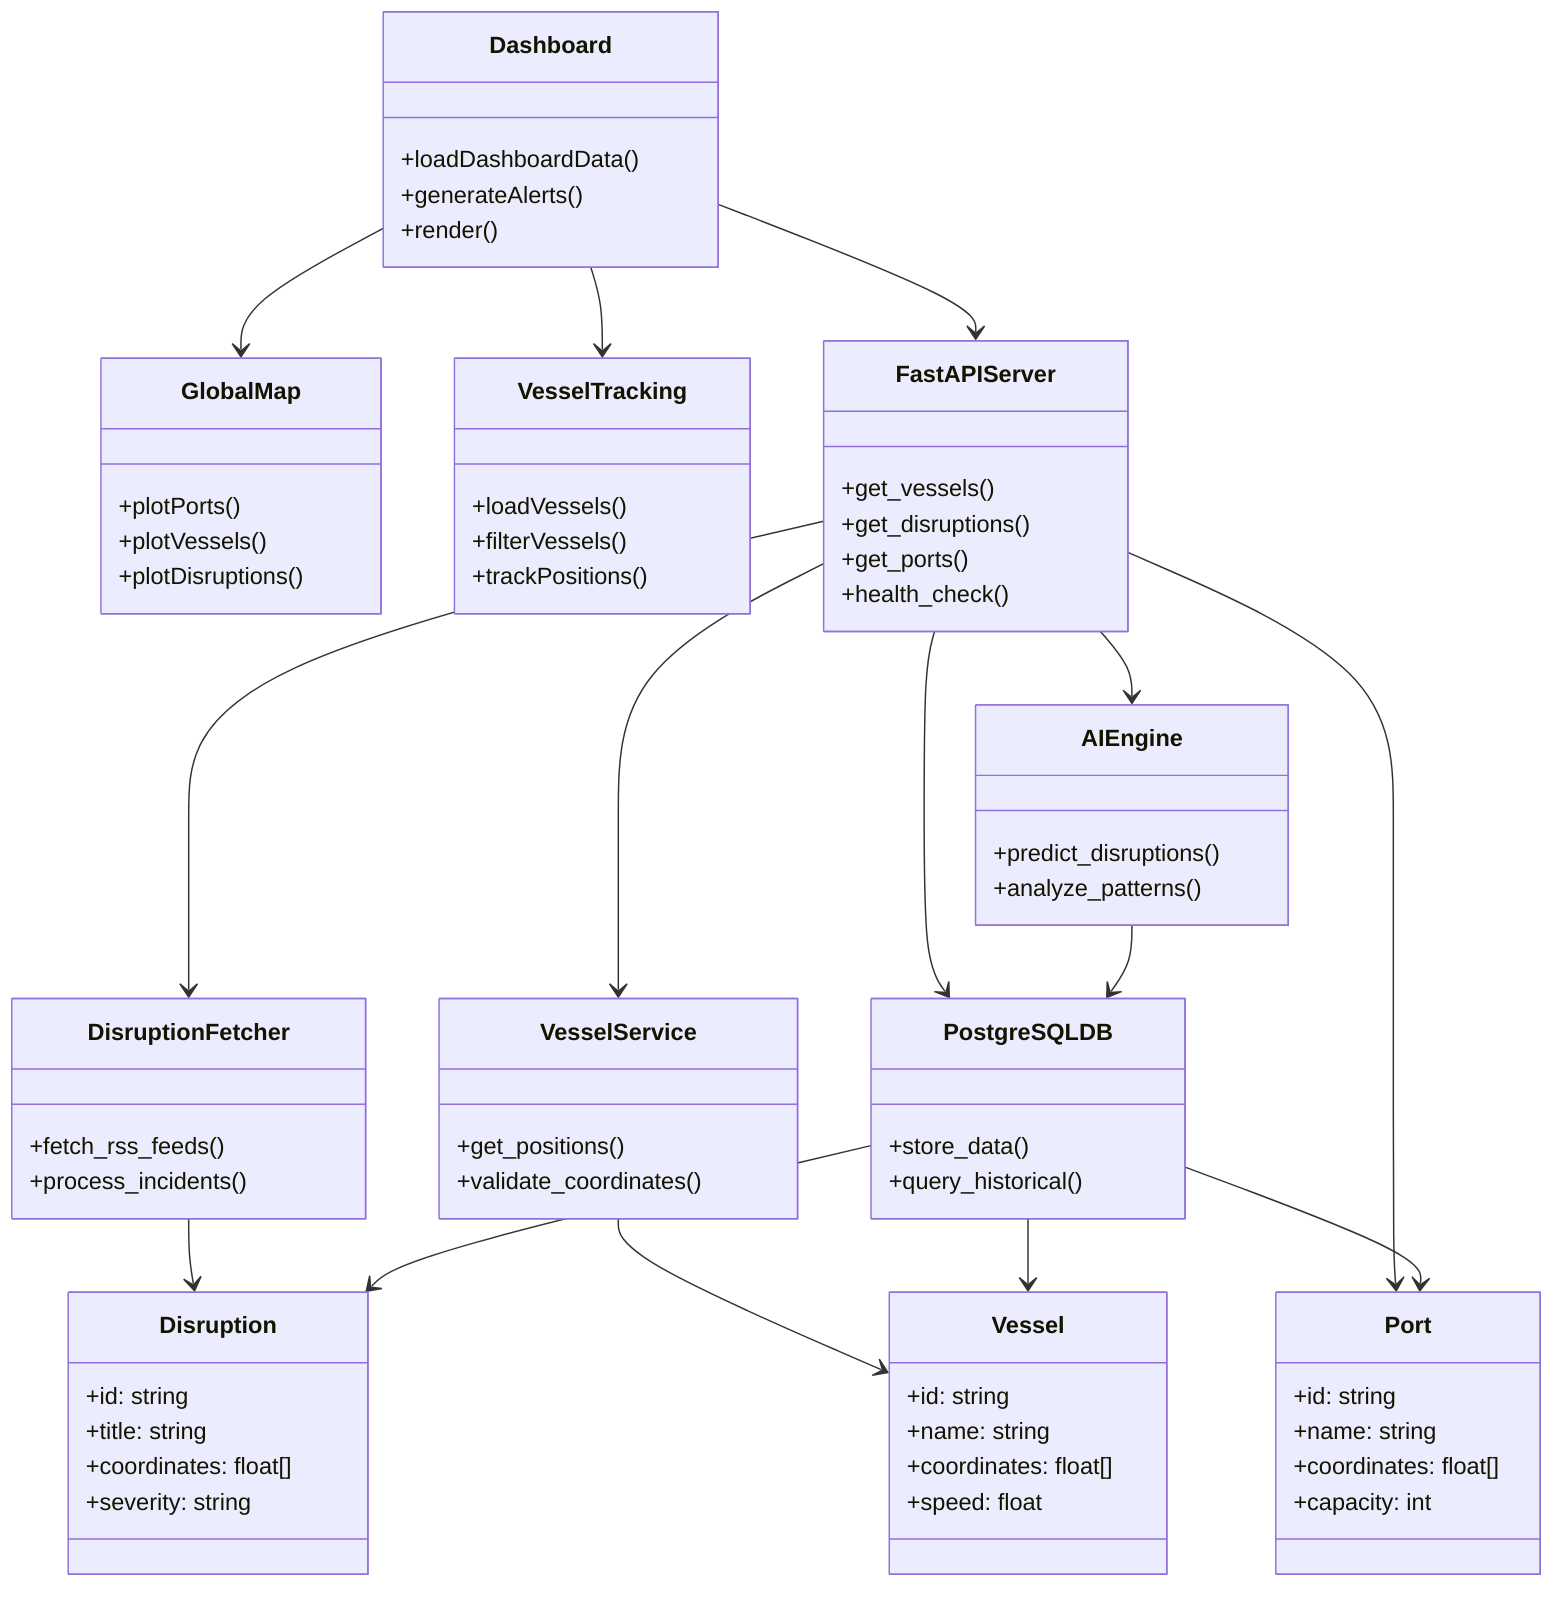 classDiagram
    %% Frontend Components
    class Dashboard {
        +loadDashboardData()
        +generateAlerts()
        +render()
    }
    
    class GlobalMap {
        +plotPorts()
        +plotVessels()
        +plotDisruptions()
    }
    
    class VesselTracking {
        +loadVessels()
        +filterVessels()
        +trackPositions()
    }
    
    %% Backend API
    class FastAPIServer {
        +get_vessels()
        +get_disruptions()
        +get_ports()
        +health_check()
    }
    
    %% Services
    class DisruptionFetcher {
        +fetch_rss_feeds()
        +process_incidents()
    }
    
    class VesselService {
        +get_positions()
        +validate_coordinates()
    }
    
    class AIEngine {
        +predict_disruptions()
        +analyze_patterns()
    }
    
    %% Database
    class PostgreSQLDB {
        +store_data()
        +query_historical()
    }
    
    %% Data Models
    class Vessel {
        +id: string
        +name: string
        +coordinates: float[]
        +speed: float
    }
    
    class Disruption {
        +id: string
        +title: string
        +coordinates: float[]
        +severity: string
    }
    
    class Port {
        +id: string
        +name: string
        +coordinates: float[]
        +capacity: int
    }
    
    %% Relationships
    Dashboard --> GlobalMap
    Dashboard --> VesselTracking
    Dashboard --> FastAPIServer
    
    FastAPIServer --> DisruptionFetcher
    FastAPIServer --> VesselService
    FastAPIServer --> AIEngine
    FastAPIServer --> PostgreSQLDB
    
    DisruptionFetcher --> Disruption
    VesselService --> Vessel
    FastAPIServer --> Port
    
    PostgreSQLDB --> Vessel
    PostgreSQLDB --> Disruption
    PostgreSQLDB --> Port
    
    AIEngine --> PostgreSQLDB